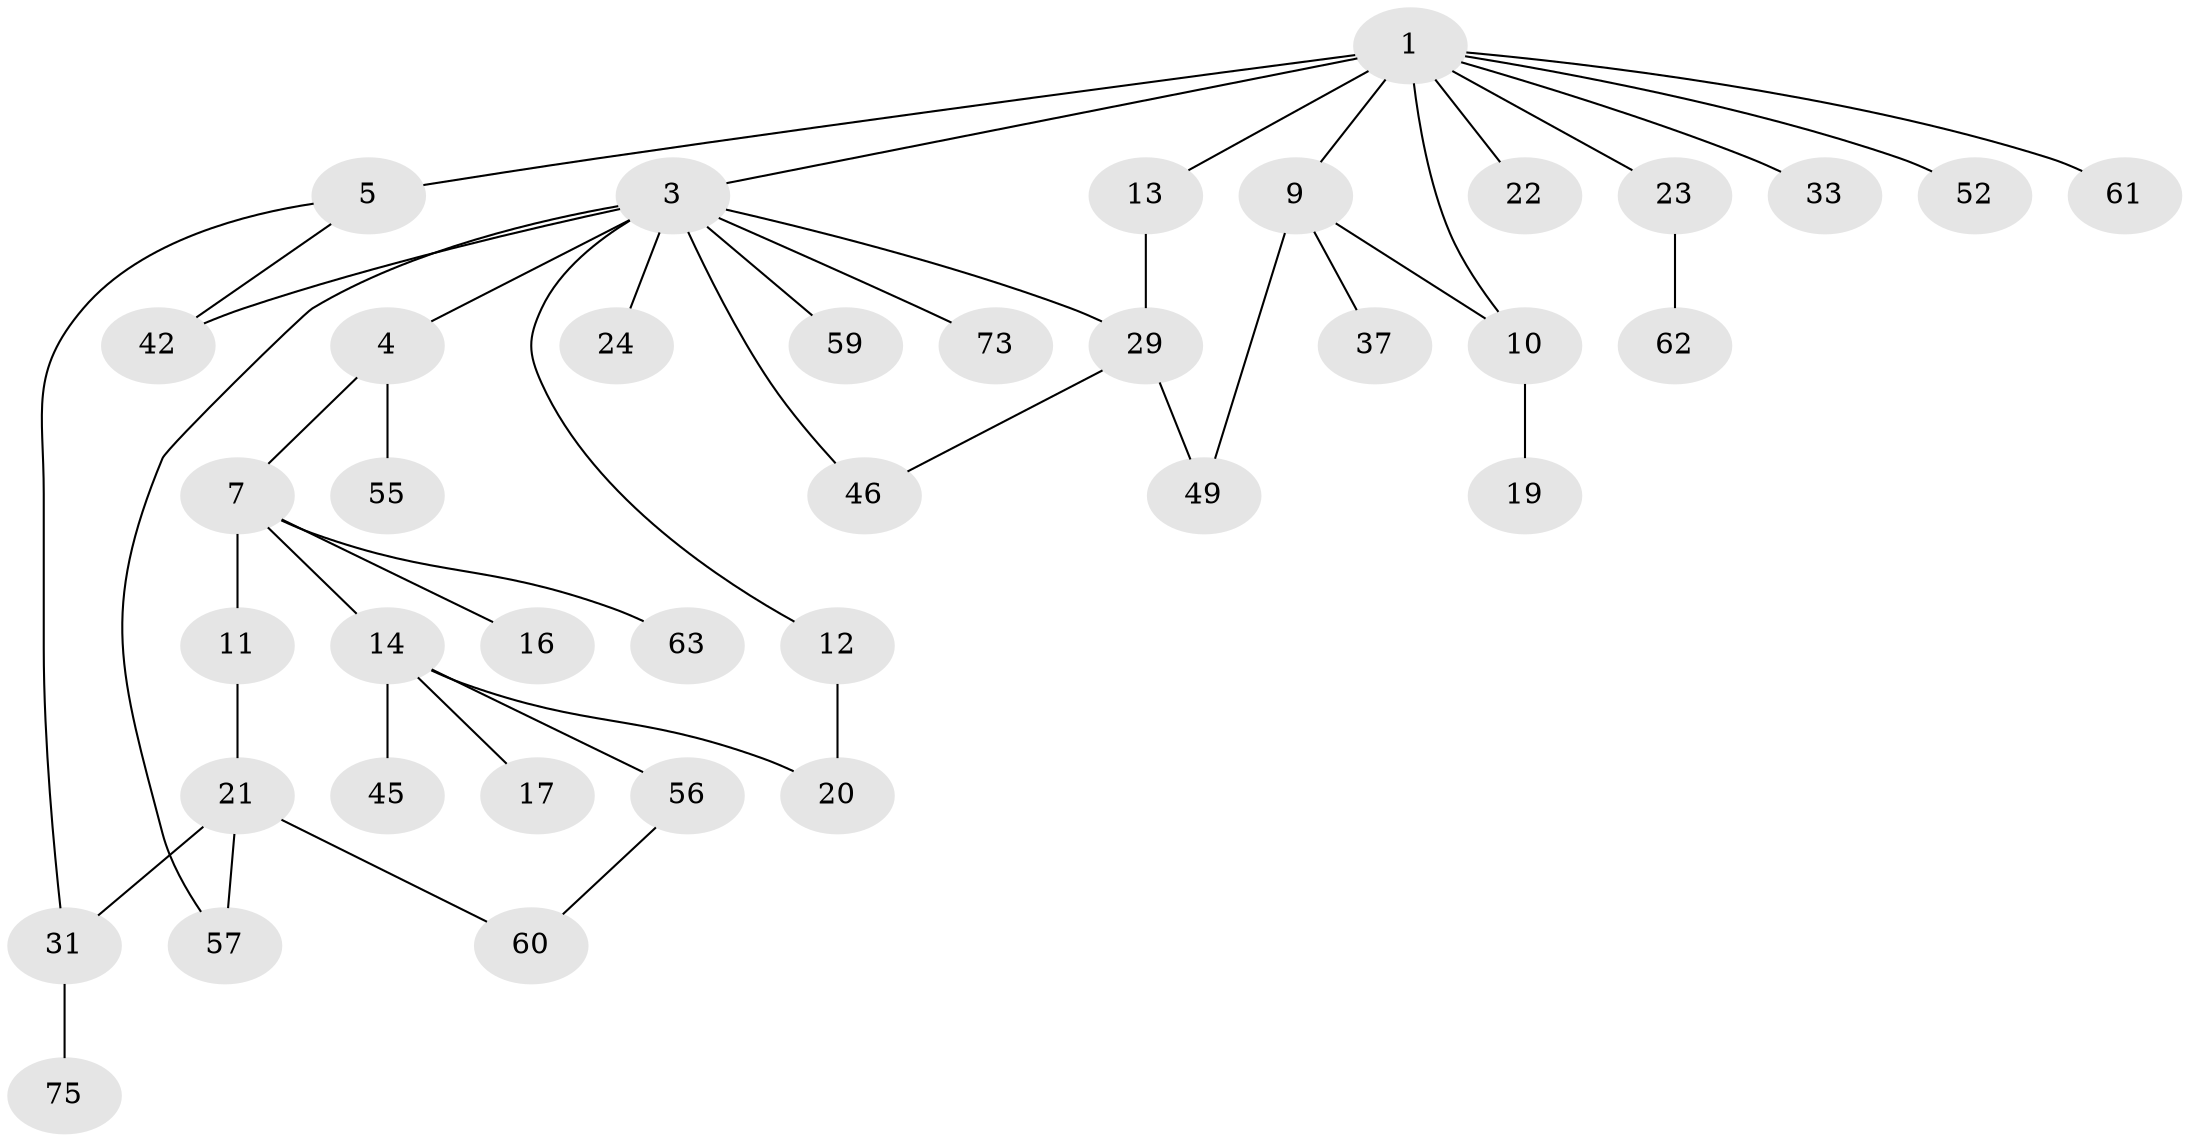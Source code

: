 // original degree distribution, {6: 0.012987012987012988, 8: 0.012987012987012988, 4: 0.12987012987012986, 3: 0.14285714285714285, 2: 0.2987012987012987, 5: 0.025974025974025976, 1: 0.37662337662337664}
// Generated by graph-tools (version 1.1) at 2025/13/03/09/25 04:13:16]
// undirected, 38 vertices, 46 edges
graph export_dot {
graph [start="1"]
  node [color=gray90,style=filled];
  1 [super="+2+51"];
  3 [super="+15+6"];
  4 [super="+28"];
  5 [super="+53"];
  7;
  9 [super="+43"];
  10 [super="+58+67"];
  11 [super="+44"];
  12 [super="+54"];
  13;
  14;
  16;
  17;
  19;
  20 [super="+36+30+26"];
  21 [super="+25"];
  22;
  23 [super="+27"];
  24;
  29 [super="+32+34"];
  31 [super="+40+50"];
  33;
  37;
  42;
  45;
  46 [super="+69"];
  49 [super="+72"];
  52;
  55;
  56;
  57;
  59;
  60 [super="+68"];
  61;
  62;
  63;
  73 [super="+77"];
  75;
  1 -- 13;
  1 -- 22;
  1 -- 52;
  1 -- 5 [weight=2];
  1 -- 33;
  1 -- 3;
  1 -- 9;
  1 -- 10;
  1 -- 23;
  1 -- 61;
  3 -- 4;
  3 -- 24;
  3 -- 73;
  3 -- 42;
  3 -- 12;
  3 -- 46;
  3 -- 57;
  3 -- 59;
  3 -- 29;
  4 -- 7;
  4 -- 55;
  5 -- 42;
  5 -- 31;
  7 -- 11;
  7 -- 14;
  7 -- 16;
  7 -- 63;
  9 -- 37;
  9 -- 10;
  9 -- 49;
  10 -- 19;
  11 -- 21;
  12 -- 20;
  13 -- 29;
  14 -- 17;
  14 -- 45;
  14 -- 56;
  14 -- 20;
  21 -- 31;
  21 -- 57;
  21 -- 60;
  23 -- 62;
  29 -- 46;
  29 -- 49;
  31 -- 75;
  56 -- 60;
}
